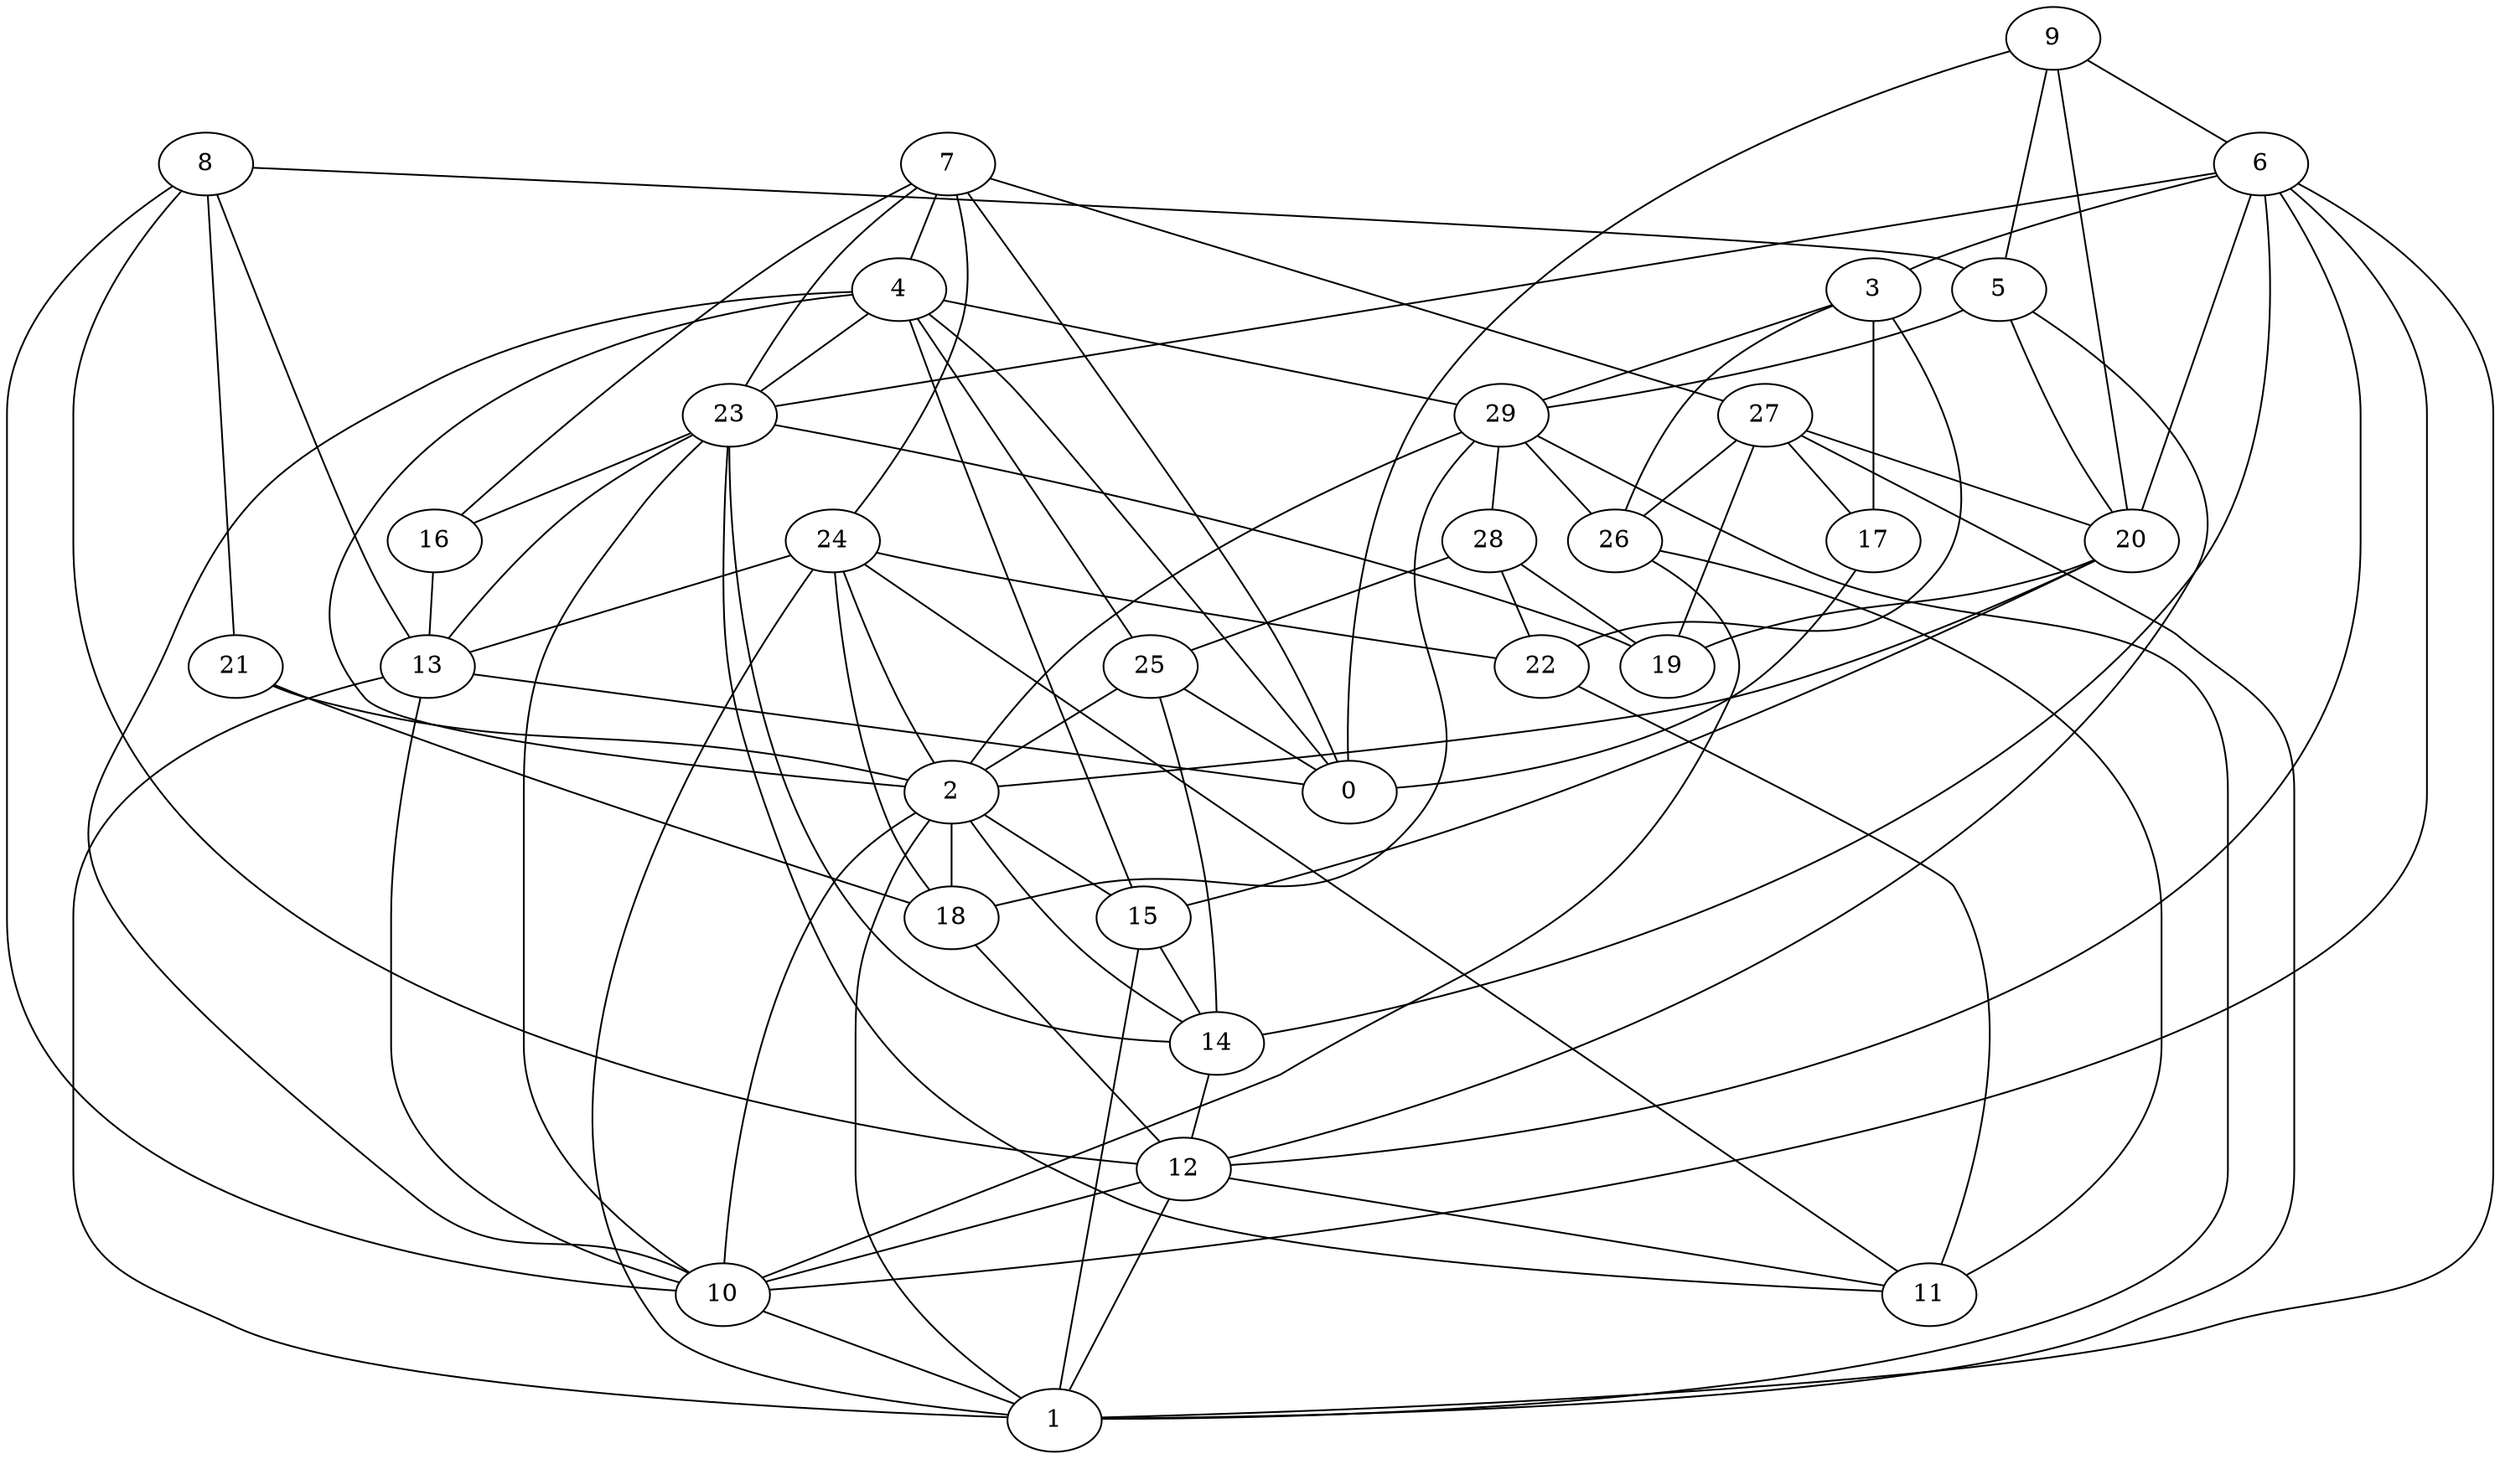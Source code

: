 digraph GG_graph {

subgraph G_graph {
edge [color = black]
"12" -> "10" [dir = none]
"4" -> "15" [dir = none]
"8" -> "10" [dir = none]
"15" -> "14" [dir = none]
"15" -> "1" [dir = none]
"13" -> "1" [dir = none]
"29" -> "28" [dir = none]
"27" -> "17" [dir = none]
"27" -> "20" [dir = none]
"27" -> "19" [dir = none]
"27" -> "26" [dir = none]
"27" -> "1" [dir = none]
"9" -> "0" [dir = none]
"10" -> "1" [dir = none]
"7" -> "0" [dir = none]
"7" -> "27" [dir = none]
"6" -> "3" [dir = none]
"6" -> "14" [dir = none]
"3" -> "22" [dir = none]
"3" -> "29" [dir = none]
"16" -> "13" [dir = none]
"24" -> "11" [dir = none]
"24" -> "18" [dir = none]
"24" -> "13" [dir = none]
"23" -> "13" [dir = none]
"21" -> "2" [dir = none]
"2" -> "1" [dir = none]
"25" -> "2" [dir = none]
"5" -> "29" [dir = none]
"25" -> "14" [dir = none]
"22" -> "11" [dir = none]
"13" -> "0" [dir = none]
"5" -> "12" [dir = none]
"3" -> "17" [dir = none]
"23" -> "14" [dir = none]
"8" -> "21" [dir = none]
"8" -> "13" [dir = none]
"7" -> "23" [dir = none]
"28" -> "25" [dir = none]
"7" -> "16" [dir = none]
"26" -> "11" [dir = none]
"9" -> "5" [dir = none]
"6" -> "20" [dir = none]
"4" -> "10" [dir = none]
"6" -> "1" [dir = none]
"23" -> "16" [dir = none]
"12" -> "1" [dir = none]
"6" -> "12" [dir = none]
"4" -> "25" [dir = none]
"13" -> "10" [dir = none]
"29" -> "26" [dir = none]
"2" -> "18" [dir = none]
"23" -> "19" [dir = none]
"23" -> "11" [dir = none]
"24" -> "22" [dir = none]
"24" -> "2" [dir = none]
"6" -> "10" [dir = none]
"4" -> "29" [dir = none]
"29" -> "1" [dir = none]
"2" -> "14" [dir = none]
"28" -> "19" [dir = none]
"14" -> "12" [dir = none]
"23" -> "10" [dir = none]
"24" -> "1" [dir = none]
"4" -> "23" [dir = none]
"25" -> "0" [dir = none]
"7" -> "4" [dir = none]
"2" -> "15" [dir = none]
"17" -> "0" [dir = none]
"20" -> "19" [dir = none]
"5" -> "20" [dir = none]
"26" -> "10" [dir = none]
"29" -> "18" [dir = none]
"20" -> "15" [dir = none]
"7" -> "24" [dir = none]
"20" -> "2" [dir = none]
"6" -> "23" [dir = none]
"8" -> "5" [dir = none]
"28" -> "22" [dir = none]
"4" -> "0" [dir = none]
"3" -> "26" [dir = none]
"12" -> "11" [dir = none]
"9" -> "6" [dir = none]
"29" -> "2" [dir = none]
"4" -> "2" [dir = none]
"18" -> "12" [dir = none]
"8" -> "12" [dir = none]
"9" -> "20" [dir = none]
"21" -> "18" [dir = none]
"2" -> "10" [dir = none]
}

}
